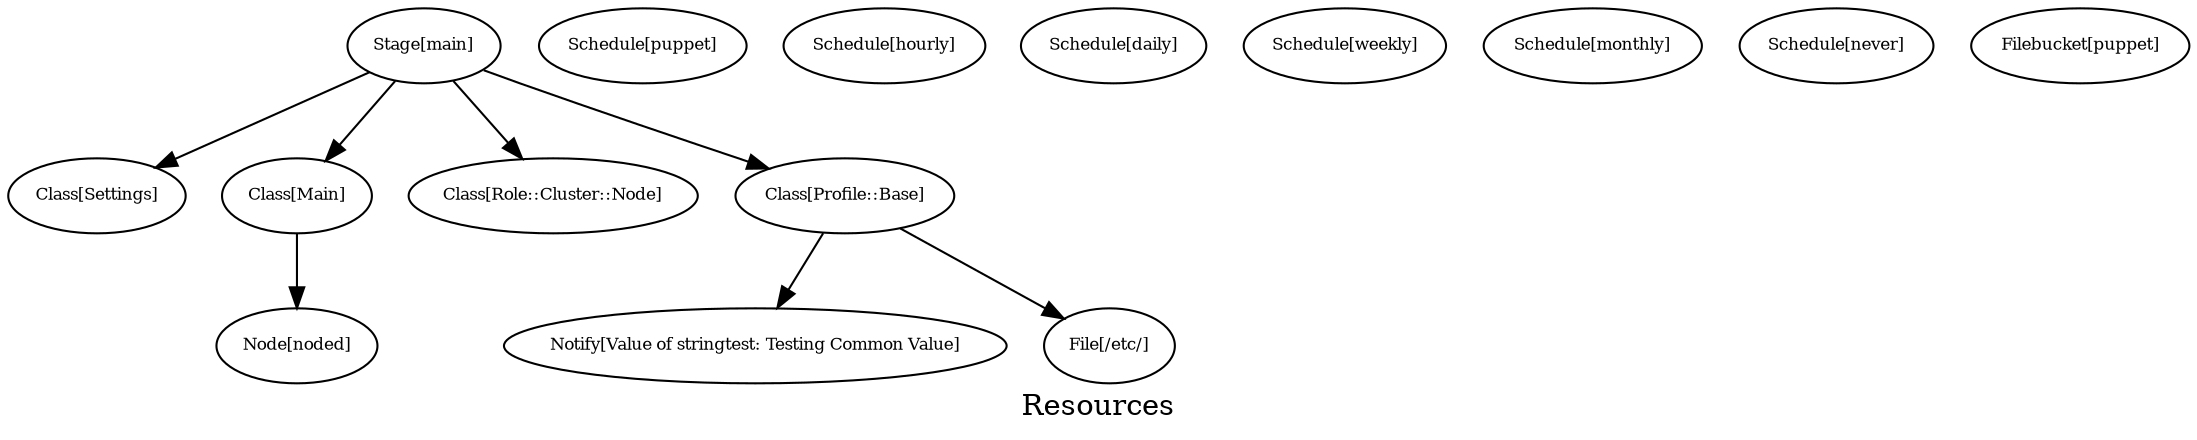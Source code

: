 digraph Resources {
    label = "Resources"
    "Stage[main]" [
        fontsize = 8,
        label = "Stage[main]"
    ]

    "Class[Settings]" [
        fontsize = 8,
        label = "Class[Settings]"
    ]

    "Class[Main]" [
        fontsize = 8,
        label = "Class[Main]"
    ]

    "Node[noded]" [
        fontsize = 8,
        label = "Node[noded]"
    ]

    "Class[Role::Cluster::Node]" [
        fontsize = 8,
        label = "Class[Role::Cluster::Node]"
    ]

    "Class[Profile::Base]" [
        fontsize = 8,
        label = "Class[Profile::Base]"
    ]

    "Notify[Value of stringtest: Testing Common Value]" [
        fontsize = 8,
        label = "Notify[Value of stringtest: Testing Common Value]"
    ]

    "File[/etc/]" [
        fontsize = 8,
        label = "File[/etc/]"
    ]

    "Schedule[puppet]" [
        fontsize = 8,
        label = "Schedule[puppet]"
    ]

    "Schedule[hourly]" [
        fontsize = 8,
        label = "Schedule[hourly]"
    ]

    "Schedule[daily]" [
        fontsize = 8,
        label = "Schedule[daily]"
    ]

    "Schedule[weekly]" [
        fontsize = 8,
        label = "Schedule[weekly]"
    ]

    "Schedule[monthly]" [
        fontsize = 8,
        label = "Schedule[monthly]"
    ]

    "Schedule[never]" [
        fontsize = 8,
        label = "Schedule[never]"
    ]

    "Filebucket[puppet]" [
        fontsize = 8,
        label = "Filebucket[puppet]"
    ]

    "Stage[main]" -> "Class[Settings]" [
        fontsize = 8
    ]

    "Stage[main]" -> "Class[Main]" [
        fontsize = 8
    ]

    "Class[Main]" -> "Node[noded]" [
        fontsize = 8
    ]

    "Stage[main]" -> "Class[Role::Cluster::Node]" [
        fontsize = 8
    ]

    "Stage[main]" -> "Class[Profile::Base]" [
        fontsize = 8
    ]

    "Class[Profile::Base]" -> "Notify[Value of stringtest: Testing Common Value]" [
        fontsize = 8
    ]

    "Class[Profile::Base]" -> "File[/etc/]" [
        fontsize = 8
    ]

}
